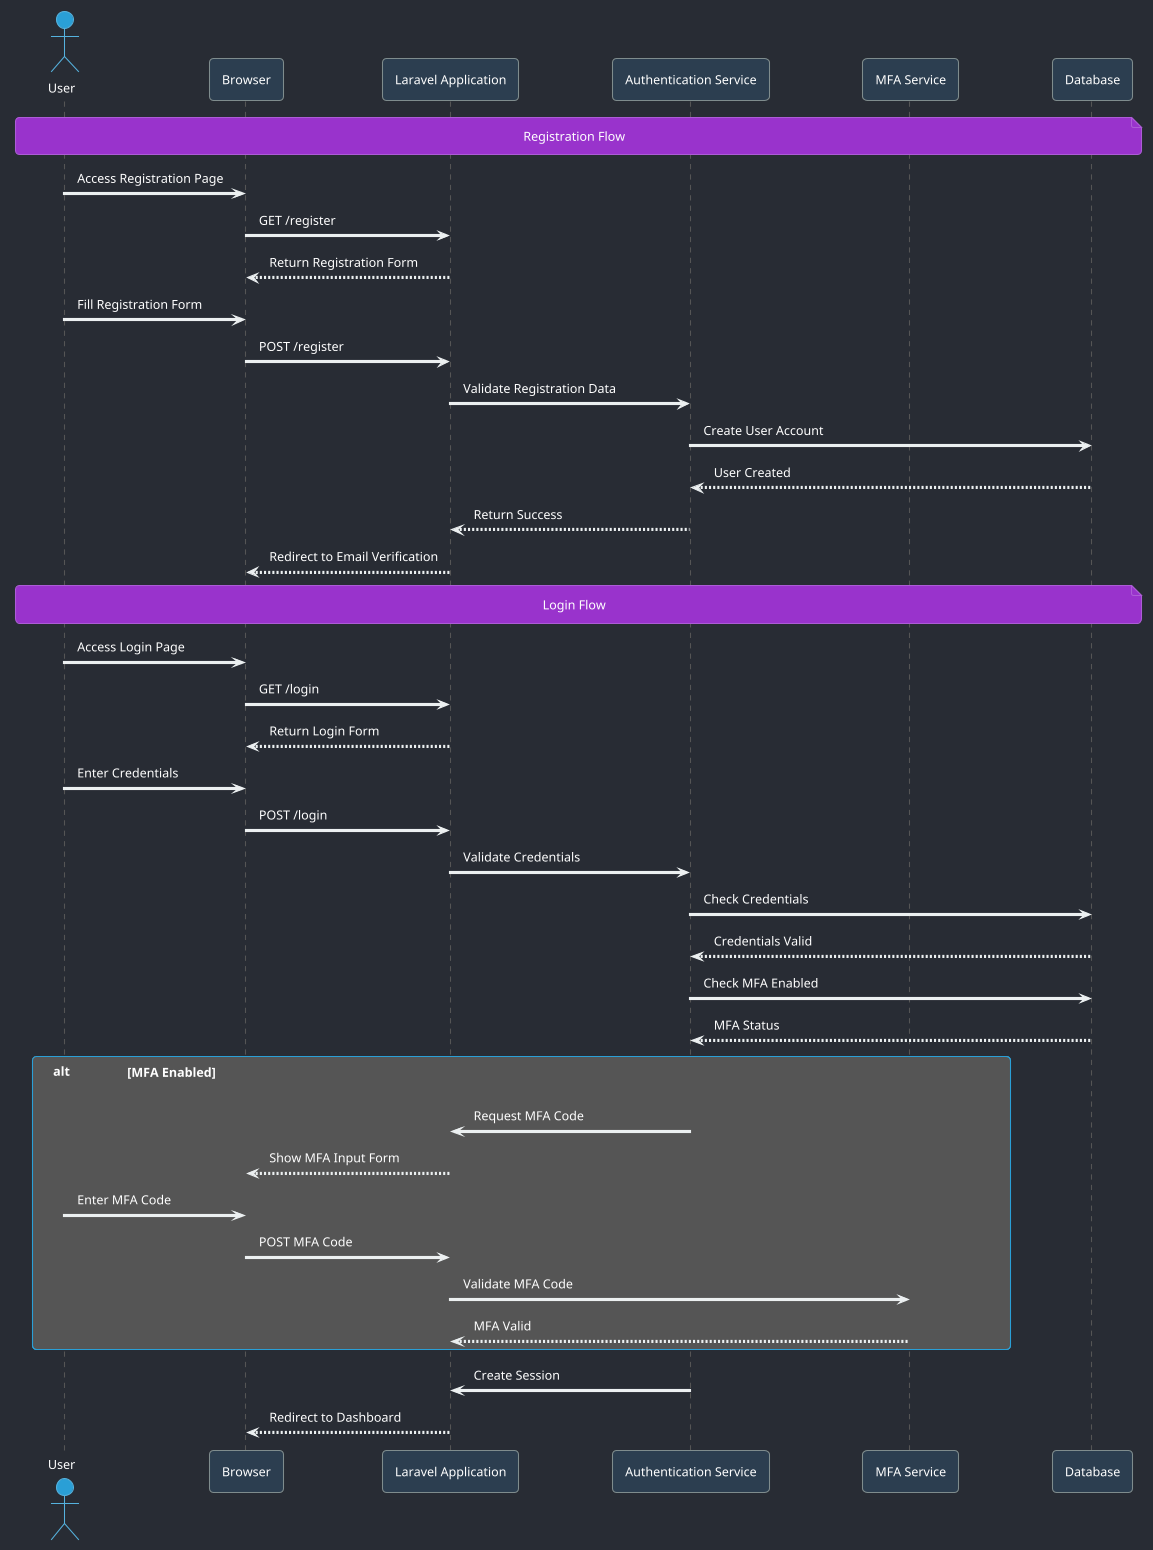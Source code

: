 @startuml TAD Authentication Flow (Dark Mode)

' Dark mode theme
!theme cyborg
skinparam backgroundColor #282c34
skinparam ArrowColor #ecf0f1
skinparam shadowing false
skinparam DefaultFontColor #FFFFFF

' Define styles
skinparam participant {
    BackgroundColor #2c3e50
    BorderColor #7f8c8d
    FontColor #FFFFFF
}

' Participants
actor User
participant Browser
participant App as "Laravel Application"
participant Auth as "Authentication Service"
participant MFA as "MFA Service"
participant DB as "Database"

' Registration Flow
note over User, DB: Registration Flow
User -> Browser: Access Registration Page
Browser -> App: GET /register
App --> Browser: Return Registration Form
User -> Browser: Fill Registration Form
Browser -> App: POST /register
App -> Auth: Validate Registration Data
Auth -> DB: Create User Account
DB --> Auth: User Created
Auth --> App: Return Success
App --> Browser: Redirect to Email Verification

' Login Flow
note over User, DB: Login Flow
User -> Browser: Access Login Page
Browser -> App: GET /login
App --> Browser: Return Login Form
User -> Browser: Enter Credentials
Browser -> App: POST /login
App -> Auth: Validate Credentials
Auth -> DB: Check Credentials
DB --> Auth: Credentials Valid
Auth -> DB: Check MFA Enabled
DB --> Auth: MFA Status

alt MFA Enabled
    Auth -> App: Request MFA Code
    App --> Browser: Show MFA Input Form
    User -> Browser: Enter MFA Code
    Browser -> App: POST MFA Code
    App -> MFA: Validate MFA Code
    MFA --> App: MFA Valid
end

Auth -> App: Create Session
App --> Browser: Redirect to Dashboard

@enduml
